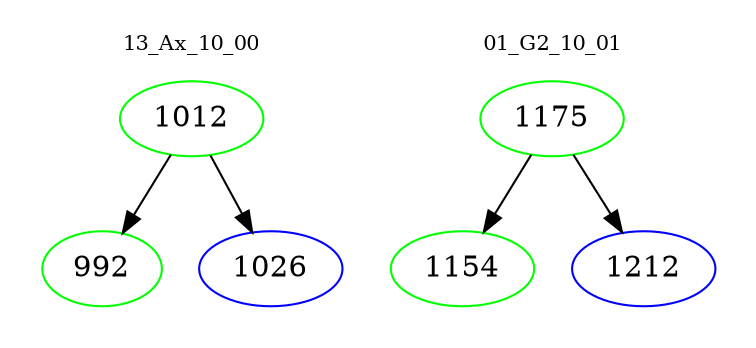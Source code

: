 digraph{
subgraph cluster_0 {
color = white
label = "13_Ax_10_00";
fontsize=10;
T0_1012 [label="1012", color="green"]
T0_1012 -> T0_992 [color="black"]
T0_992 [label="992", color="green"]
T0_1012 -> T0_1026 [color="black"]
T0_1026 [label="1026", color="blue"]
}
subgraph cluster_1 {
color = white
label = "01_G2_10_01";
fontsize=10;
T1_1175 [label="1175", color="green"]
T1_1175 -> T1_1154 [color="black"]
T1_1154 [label="1154", color="green"]
T1_1175 -> T1_1212 [color="black"]
T1_1212 [label="1212", color="blue"]
}
}
